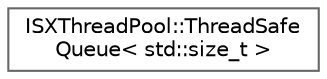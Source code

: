 digraph "Graphical Class Hierarchy"
{
 // LATEX_PDF_SIZE
  bgcolor="transparent";
  edge [fontname=Helvetica,fontsize=10,labelfontname=Helvetica,labelfontsize=10];
  node [fontname=Helvetica,fontsize=10,shape=box,height=0.2,width=0.4];
  rankdir="LR";
  Node0 [id="Node000000",label="ISXThreadPool::ThreadSafe\lQueue\< std::size_t \>",height=0.2,width=0.4,color="grey40", fillcolor="white", style="filled",URL="$classISXThreadPool_1_1ThreadSafeQueue.html",tooltip=" "];
}
